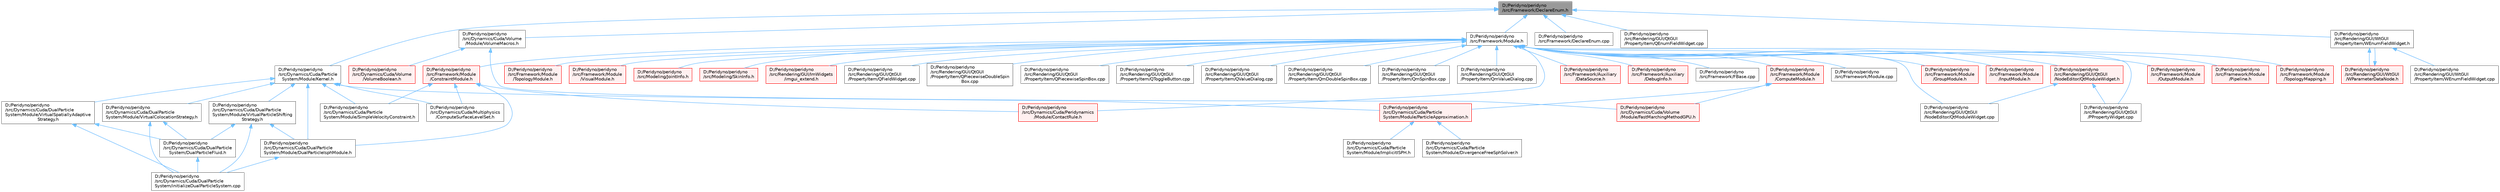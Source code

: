 digraph "D:/Peridyno/peridyno/src/Framework/DeclareEnum.h"
{
 // LATEX_PDF_SIZE
  bgcolor="transparent";
  edge [fontname=Helvetica,fontsize=10,labelfontname=Helvetica,labelfontsize=10];
  node [fontname=Helvetica,fontsize=10,shape=box,height=0.2,width=0.4];
  Node1 [id="Node000001",label="D:/Peridyno/peridyno\l/src/Framework/DeclareEnum.h",height=0.2,width=0.4,color="gray40", fillcolor="grey60", style="filled", fontcolor="black",tooltip=" "];
  Node1 -> Node2 [id="edge1_Node000001_Node000002",dir="back",color="steelblue1",style="solid",tooltip=" "];
  Node2 [id="Node000002",label="D:/Peridyno/peridyno\l/src/Dynamics/Cuda/Particle\lSystem/Module/Kernel.h",height=0.2,width=0.4,color="grey40", fillcolor="white", style="filled",URL="$_kernel_8h.html",tooltip=" "];
  Node2 -> Node3 [id="edge2_Node000002_Node000003",dir="back",color="steelblue1",style="solid",tooltip=" "];
  Node3 [id="Node000003",label="D:/Peridyno/peridyno\l/src/Dynamics/Cuda/DualParticle\lSystem/Module/DualParticleIsphModule.h",height=0.2,width=0.4,color="grey40", fillcolor="white", style="filled",URL="$_dual_particle_isph_module_8h.html",tooltip=" "];
  Node3 -> Node4 [id="edge3_Node000003_Node000004",dir="back",color="steelblue1",style="solid",tooltip=" "];
  Node4 [id="Node000004",label="D:/Peridyno/peridyno\l/src/Dynamics/Cuda/DualParticle\lSystem/initializeDualParticleSystem.cpp",height=0.2,width=0.4,color="grey40", fillcolor="white", style="filled",URL="$initialize_dual_particle_system_8cpp.html",tooltip=" "];
  Node2 -> Node5 [id="edge4_Node000002_Node000005",dir="back",color="steelblue1",style="solid",tooltip=" "];
  Node5 [id="Node000005",label="D:/Peridyno/peridyno\l/src/Dynamics/Cuda/DualParticle\lSystem/Module/VirtualColocationStrategy.h",height=0.2,width=0.4,color="grey40", fillcolor="white", style="filled",URL="$_virtual_colocation_strategy_8h.html",tooltip=" "];
  Node5 -> Node6 [id="edge5_Node000005_Node000006",dir="back",color="steelblue1",style="solid",tooltip=" "];
  Node6 [id="Node000006",label="D:/Peridyno/peridyno\l/src/Dynamics/Cuda/DualParticle\lSystem/DualParticleFluid.h",height=0.2,width=0.4,color="grey40", fillcolor="white", style="filled",URL="$_dual_particle_fluid_8h.html",tooltip=" "];
  Node6 -> Node4 [id="edge6_Node000006_Node000004",dir="back",color="steelblue1",style="solid",tooltip=" "];
  Node5 -> Node4 [id="edge7_Node000005_Node000004",dir="back",color="steelblue1",style="solid",tooltip=" "];
  Node2 -> Node7 [id="edge8_Node000002_Node000007",dir="back",color="steelblue1",style="solid",tooltip=" "];
  Node7 [id="Node000007",label="D:/Peridyno/peridyno\l/src/Dynamics/Cuda/DualParticle\lSystem/Module/VirtualParticleShifting\lStrategy.h",height=0.2,width=0.4,color="grey40", fillcolor="white", style="filled",URL="$_virtual_particle_shifting_strategy_8h.html",tooltip=" "];
  Node7 -> Node6 [id="edge9_Node000007_Node000006",dir="back",color="steelblue1",style="solid",tooltip=" "];
  Node7 -> Node3 [id="edge10_Node000007_Node000003",dir="back",color="steelblue1",style="solid",tooltip=" "];
  Node7 -> Node4 [id="edge11_Node000007_Node000004",dir="back",color="steelblue1",style="solid",tooltip=" "];
  Node2 -> Node8 [id="edge12_Node000002_Node000008",dir="back",color="steelblue1",style="solid",tooltip=" "];
  Node8 [id="Node000008",label="D:/Peridyno/peridyno\l/src/Dynamics/Cuda/DualParticle\lSystem/Module/VirtualSpatiallyAdaptive\lStrategy.h",height=0.2,width=0.4,color="grey40", fillcolor="white", style="filled",URL="$_virtual_spatially_adaptive_strategy_8h.html",tooltip=" "];
  Node8 -> Node6 [id="edge13_Node000008_Node000006",dir="back",color="steelblue1",style="solid",tooltip=" "];
  Node8 -> Node4 [id="edge14_Node000008_Node000004",dir="back",color="steelblue1",style="solid",tooltip=" "];
  Node2 -> Node9 [id="edge15_Node000002_Node000009",dir="back",color="steelblue1",style="solid",tooltip=" "];
  Node9 [id="Node000009",label="D:/Peridyno/peridyno\l/src/Dynamics/Cuda/Multiphysics\l/ComputeSurfaceLevelSet.h",height=0.2,width=0.4,color="grey40", fillcolor="white", style="filled",URL="$_compute_surface_level_set_8h.html",tooltip=" "];
  Node2 -> Node10 [id="edge16_Node000002_Node000010",dir="back",color="steelblue1",style="solid",tooltip=" "];
  Node10 [id="Node000010",label="D:/Peridyno/peridyno\l/src/Dynamics/Cuda/Particle\lSystem/Module/ParticleApproximation.h",height=0.2,width=0.4,color="red", fillcolor="#FFF0F0", style="filled",URL="$_particle_approximation_8h.html",tooltip=" "];
  Node10 -> Node11 [id="edge17_Node000010_Node000011",dir="back",color="steelblue1",style="solid",tooltip=" "];
  Node11 [id="Node000011",label="D:/Peridyno/peridyno\l/src/Dynamics/Cuda/Particle\lSystem/Module/DivergenceFreeSphSolver.h",height=0.2,width=0.4,color="grey40", fillcolor="white", style="filled",URL="$_divergence_free_sph_solver_8h.html",tooltip=" "];
  Node10 -> Node12 [id="edge18_Node000010_Node000012",dir="back",color="steelblue1",style="solid",tooltip=" "];
  Node12 [id="Node000012",label="D:/Peridyno/peridyno\l/src/Dynamics/Cuda/Particle\lSystem/Module/ImplicitISPH.h",height=0.2,width=0.4,color="grey40", fillcolor="white", style="filled",URL="$_implicit_i_s_p_h_8h.html",tooltip=" "];
  Node2 -> Node32 [id="edge19_Node000002_Node000032",dir="back",color="steelblue1",style="solid",tooltip=" "];
  Node32 [id="Node000032",label="D:/Peridyno/peridyno\l/src/Dynamics/Cuda/Particle\lSystem/Module/SimpleVelocityConstraint.h",height=0.2,width=0.4,color="grey40", fillcolor="white", style="filled",URL="$_simple_velocity_constraint_8h.html",tooltip=" "];
  Node1 -> Node39 [id="edge20_Node000001_Node000039",dir="back",color="steelblue1",style="solid",tooltip=" "];
  Node39 [id="Node000039",label="D:/Peridyno/peridyno\l/src/Dynamics/Cuda/Volume\l/Module/VolumeMacros.h",height=0.2,width=0.4,color="grey40", fillcolor="white", style="filled",URL="$_volume_macros_8h.html",tooltip=" "];
  Node39 -> Node40 [id="edge21_Node000039_Node000040",dir="back",color="steelblue1",style="solid",tooltip=" "];
  Node40 [id="Node000040",label="D:/Peridyno/peridyno\l/src/Dynamics/Cuda/Volume\l/Module/FastMarchingMethodGPU.h",height=0.2,width=0.4,color="red", fillcolor="#FFF0F0", style="filled",URL="$_fast_marching_method_g_p_u_8h.html",tooltip=" "];
  Node39 -> Node42 [id="edge22_Node000039_Node000042",dir="back",color="steelblue1",style="solid",tooltip=" "];
  Node42 [id="Node000042",label="D:/Peridyno/peridyno\l/src/Dynamics/Cuda/Volume\l/VolumeBoolean.h",height=0.2,width=0.4,color="red", fillcolor="#FFF0F0", style="filled",URL="$_volume_boolean_8h.html",tooltip=" "];
  Node1 -> Node44 [id="edge23_Node000001_Node000044",dir="back",color="steelblue1",style="solid",tooltip=" "];
  Node44 [id="Node000044",label="D:/Peridyno/peridyno\l/src/Framework/DeclareEnum.cpp",height=0.2,width=0.4,color="grey40", fillcolor="white", style="filled",URL="$_declare_enum_8cpp.html",tooltip=" "];
  Node1 -> Node45 [id="edge24_Node000001_Node000045",dir="back",color="steelblue1",style="solid",tooltip=" "];
  Node45 [id="Node000045",label="D:/Peridyno/peridyno\l/src/Framework/Module.h",height=0.2,width=0.4,color="grey40", fillcolor="white", style="filled",URL="$_module_8h.html",tooltip=" "];
  Node45 -> Node46 [id="edge25_Node000045_Node000046",dir="back",color="steelblue1",style="solid",tooltip=" "];
  Node46 [id="Node000046",label="D:/Peridyno/peridyno\l/src/Dynamics/Cuda/Peridynamics\l/Module/ContactRule.h",height=0.2,width=0.4,color="red", fillcolor="#FFF0F0", style="filled",URL="$_contact_rule_8h.html",tooltip=" "];
  Node45 -> Node49 [id="edge26_Node000045_Node000049",dir="back",color="steelblue1",style="solid",tooltip=" "];
  Node49 [id="Node000049",label="D:/Peridyno/peridyno\l/src/Framework/Auxiliary\l/DataSource.h",height=0.2,width=0.4,color="red", fillcolor="#FFF0F0", style="filled",URL="$_data_source_8h.html",tooltip=" "];
  Node45 -> Node54 [id="edge27_Node000045_Node000054",dir="back",color="steelblue1",style="solid",tooltip=" "];
  Node54 [id="Node000054",label="D:/Peridyno/peridyno\l/src/Framework/Auxiliary\l/DebugInfo.h",height=0.2,width=0.4,color="red", fillcolor="#FFF0F0", style="filled",URL="$_debug_info_8h.html",tooltip=" "];
  Node45 -> Node56 [id="edge28_Node000045_Node000056",dir="back",color="steelblue1",style="solid",tooltip=" "];
  Node56 [id="Node000056",label="D:/Peridyno/peridyno\l/src/Framework/FBase.cpp",height=0.2,width=0.4,color="grey40", fillcolor="white", style="filled",URL="$_f_base_8cpp.html",tooltip=" "];
  Node45 -> Node57 [id="edge29_Node000045_Node000057",dir="back",color="steelblue1",style="solid",tooltip=" "];
  Node57 [id="Node000057",label="D:/Peridyno/peridyno\l/src/Framework/Module.cpp",height=0.2,width=0.4,color="grey40", fillcolor="white", style="filled",URL="$_module_8cpp.html",tooltip=" "];
  Node45 -> Node58 [id="edge30_Node000045_Node000058",dir="back",color="steelblue1",style="solid",tooltip=" "];
  Node58 [id="Node000058",label="D:/Peridyno/peridyno\l/src/Framework/Module\l/ComputeModule.h",height=0.2,width=0.4,color="red", fillcolor="#FFF0F0", style="filled",URL="$_compute_module_8h.html",tooltip=" "];
  Node58 -> Node10 [id="edge31_Node000058_Node000010",dir="back",color="steelblue1",style="solid",tooltip=" "];
  Node58 -> Node40 [id="edge32_Node000058_Node000040",dir="back",color="steelblue1",style="solid",tooltip=" "];
  Node45 -> Node114 [id="edge33_Node000045_Node000114",dir="back",color="steelblue1",style="solid",tooltip=" "];
  Node114 [id="Node000114",label="D:/Peridyno/peridyno\l/src/Framework/Module\l/ConstraintModule.h",height=0.2,width=0.4,color="red", fillcolor="#FFF0F0", style="filled",URL="$_constraint_module_8h.html",tooltip=" "];
  Node114 -> Node3 [id="edge34_Node000114_Node000003",dir="back",color="steelblue1",style="solid",tooltip=" "];
  Node114 -> Node9 [id="edge35_Node000114_Node000009",dir="back",color="steelblue1",style="solid",tooltip=" "];
  Node114 -> Node32 [id="edge36_Node000114_Node000032",dir="back",color="steelblue1",style="solid",tooltip=" "];
  Node114 -> Node46 [id="edge37_Node000114_Node000046",dir="back",color="steelblue1",style="solid",tooltip=" "];
  Node45 -> Node138 [id="edge38_Node000045_Node000138",dir="back",color="steelblue1",style="solid",tooltip=" "];
  Node138 [id="Node000138",label="D:/Peridyno/peridyno\l/src/Framework/Module\l/GroupModule.h",height=0.2,width=0.4,color="red", fillcolor="#FFF0F0", style="filled",URL="$_group_module_8h.html",tooltip=" "];
  Node45 -> Node146 [id="edge39_Node000045_Node000146",dir="back",color="steelblue1",style="solid",tooltip=" "];
  Node146 [id="Node000146",label="D:/Peridyno/peridyno\l/src/Framework/Module\l/InputModule.h",height=0.2,width=0.4,color="red", fillcolor="#FFF0F0", style="filled",URL="$_input_module_8h.html",tooltip=" "];
  Node45 -> Node245 [id="edge40_Node000045_Node000245",dir="back",color="steelblue1",style="solid",tooltip=" "];
  Node245 [id="Node000245",label="D:/Peridyno/peridyno\l/src/Framework/Module\l/OutputModule.h",height=0.2,width=0.4,color="red", fillcolor="#FFF0F0", style="filled",URL="$_output_module_8h.html",tooltip=" "];
  Node45 -> Node258 [id="edge41_Node000045_Node000258",dir="back",color="steelblue1",style="solid",tooltip=" "];
  Node258 [id="Node000258",label="D:/Peridyno/peridyno\l/src/Framework/Module\l/Pipeline.h",height=0.2,width=0.4,color="red", fillcolor="#FFF0F0", style="filled",URL="$_pipeline_8h.html",tooltip=" "];
  Node45 -> Node447 [id="edge42_Node000045_Node000447",dir="back",color="steelblue1",style="solid",tooltip=" "];
  Node447 [id="Node000447",label="D:/Peridyno/peridyno\l/src/Framework/Module\l/TopologyMapping.h",height=0.2,width=0.4,color="red", fillcolor="#FFF0F0", style="filled",URL="$_topology_mapping_8h.html",tooltip=" "];
  Node45 -> Node470 [id="edge43_Node000045_Node000470",dir="back",color="steelblue1",style="solid",tooltip=" "];
  Node470 [id="Node000470",label="D:/Peridyno/peridyno\l/src/Framework/Module\l/TopologyModule.h",height=0.2,width=0.4,color="red", fillcolor="#FFF0F0", style="filled",URL="$_topology_module_8h.html",tooltip=" "];
  Node45 -> Node538 [id="edge44_Node000045_Node000538",dir="back",color="steelblue1",style="solid",tooltip=" "];
  Node538 [id="Node000538",label="D:/Peridyno/peridyno\l/src/Framework/Module\l/VisualModule.h",height=0.2,width=0.4,color="red", fillcolor="#FFF0F0", style="filled",URL="$_visual_module_8h.html",tooltip=" "];
  Node45 -> Node560 [id="edge45_Node000045_Node000560",dir="back",color="steelblue1",style="solid",tooltip=" "];
  Node560 [id="Node000560",label="D:/Peridyno/peridyno\l/src/Modeling/JointInfo.h",height=0.2,width=0.4,color="red", fillcolor="#FFF0F0", style="filled",URL="$_joint_info_8h.html",tooltip=" "];
  Node45 -> Node525 [id="edge46_Node000045_Node000525",dir="back",color="steelblue1",style="solid",tooltip=" "];
  Node525 [id="Node000525",label="D:/Peridyno/peridyno\l/src/Modeling/SkinInfo.h",height=0.2,width=0.4,color="red", fillcolor="#FFF0F0", style="filled",URL="$_skin_info_8h.html",tooltip=" "];
  Node45 -> Node561 [id="edge47_Node000045_Node000561",dir="back",color="steelblue1",style="solid",tooltip=" "];
  Node561 [id="Node000561",label="D:/Peridyno/peridyno\l/src/Rendering/GUI/ImWidgets\l/imgui_extend.h",height=0.2,width=0.4,color="red", fillcolor="#FFF0F0", style="filled",URL="$imgui__extend_8h.html",tooltip=" "];
  Node45 -> Node563 [id="edge48_Node000045_Node000563",dir="back",color="steelblue1",style="solid",tooltip=" "];
  Node563 [id="Node000563",label="D:/Peridyno/peridyno\l/src/Rendering/GUI/QtGUI\l/NodeEditor/QtModuleWidget.cpp",height=0.2,width=0.4,color="grey40", fillcolor="white", style="filled",URL="$_qt_module_widget_8cpp.html",tooltip=" "];
  Node45 -> Node564 [id="edge49_Node000045_Node000564",dir="back",color="steelblue1",style="solid",tooltip=" "];
  Node564 [id="Node000564",label="D:/Peridyno/peridyno\l/src/Rendering/GUI/QtGUI\l/NodeEditor/QtModuleWidget.h",height=0.2,width=0.4,color="red", fillcolor="#FFF0F0", style="filled",URL="$_qt_module_widget_8h.html",tooltip=" "];
  Node564 -> Node563 [id="edge50_Node000564_Node000563",dir="back",color="steelblue1",style="solid",tooltip=" "];
  Node564 -> Node240 [id="edge51_Node000564_Node000240",dir="back",color="steelblue1",style="solid",tooltip=" "];
  Node240 [id="Node000240",label="D:/Peridyno/peridyno\l/src/Rendering/GUI/QtGUI\l/PPropertyWidget.cpp",height=0.2,width=0.4,color="grey40", fillcolor="white", style="filled",URL="$_p_property_widget_8cpp.html",tooltip=" "];
  Node45 -> Node240 [id="edge52_Node000045_Node000240",dir="back",color="steelblue1",style="solid",tooltip=" "];
  Node45 -> Node218 [id="edge53_Node000045_Node000218",dir="back",color="steelblue1",style="solid",tooltip=" "];
  Node218 [id="Node000218",label="D:/Peridyno/peridyno\l/src/Rendering/GUI/QtGUI\l/PropertyItem/QFieldWidget.cpp",height=0.2,width=0.4,color="grey40", fillcolor="white", style="filled",URL="$_q_field_widget_8cpp.html",tooltip=" "];
  Node45 -> Node219 [id="edge54_Node000045_Node000219",dir="back",color="steelblue1",style="solid",tooltip=" "];
  Node219 [id="Node000219",label="D:/Peridyno/peridyno\l/src/Rendering/GUI/QtGUI\l/PropertyItem/QPiecewiseDoubleSpin\lBox.cpp",height=0.2,width=0.4,color="grey40", fillcolor="white", style="filled",URL="$_q_piecewise_double_spin_box_8cpp.html",tooltip=" "];
  Node45 -> Node220 [id="edge55_Node000045_Node000220",dir="back",color="steelblue1",style="solid",tooltip=" "];
  Node220 [id="Node000220",label="D:/Peridyno/peridyno\l/src/Rendering/GUI/QtGUI\l/PropertyItem/QPiecewiseSpinBox.cpp",height=0.2,width=0.4,color="grey40", fillcolor="white", style="filled",URL="$_q_piecewise_spin_box_8cpp.html",tooltip=" "];
  Node45 -> Node221 [id="edge56_Node000045_Node000221",dir="back",color="steelblue1",style="solid",tooltip=" "];
  Node221 [id="Node000221",label="D:/Peridyno/peridyno\l/src/Rendering/GUI/QtGUI\l/PropertyItem/QToggleButton.cpp",height=0.2,width=0.4,color="grey40", fillcolor="white", style="filled",URL="$_q_toggle_button_8cpp.html",tooltip=" "];
  Node45 -> Node222 [id="edge57_Node000045_Node000222",dir="back",color="steelblue1",style="solid",tooltip=" "];
  Node222 [id="Node000222",label="D:/Peridyno/peridyno\l/src/Rendering/GUI/QtGUI\l/PropertyItem/QValueDialog.cpp",height=0.2,width=0.4,color="grey40", fillcolor="white", style="filled",URL="$_q_value_dialog_8cpp.html",tooltip=" "];
  Node45 -> Node223 [id="edge58_Node000045_Node000223",dir="back",color="steelblue1",style="solid",tooltip=" "];
  Node223 [id="Node000223",label="D:/Peridyno/peridyno\l/src/Rendering/GUI/QtGUI\l/PropertyItem/QmDoubleSpinBox.cpp",height=0.2,width=0.4,color="grey40", fillcolor="white", style="filled",URL="$_qm_double_spin_box_8cpp.html",tooltip=" "];
  Node45 -> Node224 [id="edge59_Node000045_Node000224",dir="back",color="steelblue1",style="solid",tooltip=" "];
  Node224 [id="Node000224",label="D:/Peridyno/peridyno\l/src/Rendering/GUI/QtGUI\l/PropertyItem/QmSpinBox.cpp",height=0.2,width=0.4,color="grey40", fillcolor="white", style="filled",URL="$_qm_spin_box_8cpp.html",tooltip=" "];
  Node45 -> Node225 [id="edge60_Node000045_Node000225",dir="back",color="steelblue1",style="solid",tooltip=" "];
  Node225 [id="Node000225",label="D:/Peridyno/peridyno\l/src/Rendering/GUI/QtGUI\l/PropertyItem/QmValueDialog.cpp",height=0.2,width=0.4,color="grey40", fillcolor="white", style="filled",URL="$_qm_value_dialog_8cpp.html",tooltip=" "];
  Node1 -> Node565 [id="edge61_Node000001_Node000565",dir="back",color="steelblue1",style="solid",tooltip=" "];
  Node565 [id="Node000565",label="D:/Peridyno/peridyno\l/src/Rendering/GUI/QtGUI\l/PropertyItem/QEnumFieldWidget.cpp",height=0.2,width=0.4,color="grey40", fillcolor="white", style="filled",URL="$_q_enum_field_widget_8cpp.html",tooltip=" "];
  Node1 -> Node566 [id="edge62_Node000001_Node000566",dir="back",color="steelblue1",style="solid",tooltip=" "];
  Node566 [id="Node000566",label="D:/Peridyno/peridyno\l/src/Rendering/GUI/WtGUI\l/PropertyItem/WEnumFieldWidget.h",height=0.2,width=0.4,color="grey40", fillcolor="white", style="filled",URL="$_w_enum_field_widget_8h.html",tooltip=" "];
  Node566 -> Node567 [id="edge63_Node000566_Node000567",dir="back",color="steelblue1",style="solid",tooltip=" "];
  Node567 [id="Node000567",label="D:/Peridyno/peridyno\l/src/Rendering/GUI/WtGUI\l/PropertyItem/WEnumFieldWidget.cpp",height=0.2,width=0.4,color="grey40", fillcolor="white", style="filled",URL="$_w_enum_field_widget_8cpp.html",tooltip=" "];
  Node566 -> Node568 [id="edge64_Node000566_Node000568",dir="back",color="steelblue1",style="solid",tooltip=" "];
  Node568 [id="Node000568",label="D:/Peridyno/peridyno\l/src/Rendering/GUI/WtGUI\l/WParameterDataNode.h",height=0.2,width=0.4,color="red", fillcolor="#FFF0F0", style="filled",URL="$_w_parameter_data_node_8h.html",tooltip=" "];
  Node568 -> Node566 [id="edge65_Node000568_Node000566",dir="back",color="steelblue1",style="solid",tooltip=" "];
}
